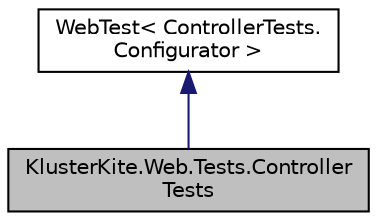 digraph "KlusterKite.Web.Tests.ControllerTests"
{
  edge [fontname="Helvetica",fontsize="10",labelfontname="Helvetica",labelfontsize="10"];
  node [fontname="Helvetica",fontsize="10",shape=record];
  Node2 [label="KlusterKite.Web.Tests.Controller\lTests",height=0.2,width=0.4,color="black", fillcolor="grey75", style="filled", fontcolor="black"];
  Node3 -> Node2 [dir="back",color="midnightblue",fontsize="10",style="solid",fontname="Helvetica"];
  Node3 [label="WebTest\< ControllerTests.\lConfigurator \>",height=0.2,width=0.4,color="black", fillcolor="white", style="filled",URL="$class_kluster_kite_1_1_web_1_1_tests_1_1_web_test.html"];
}
